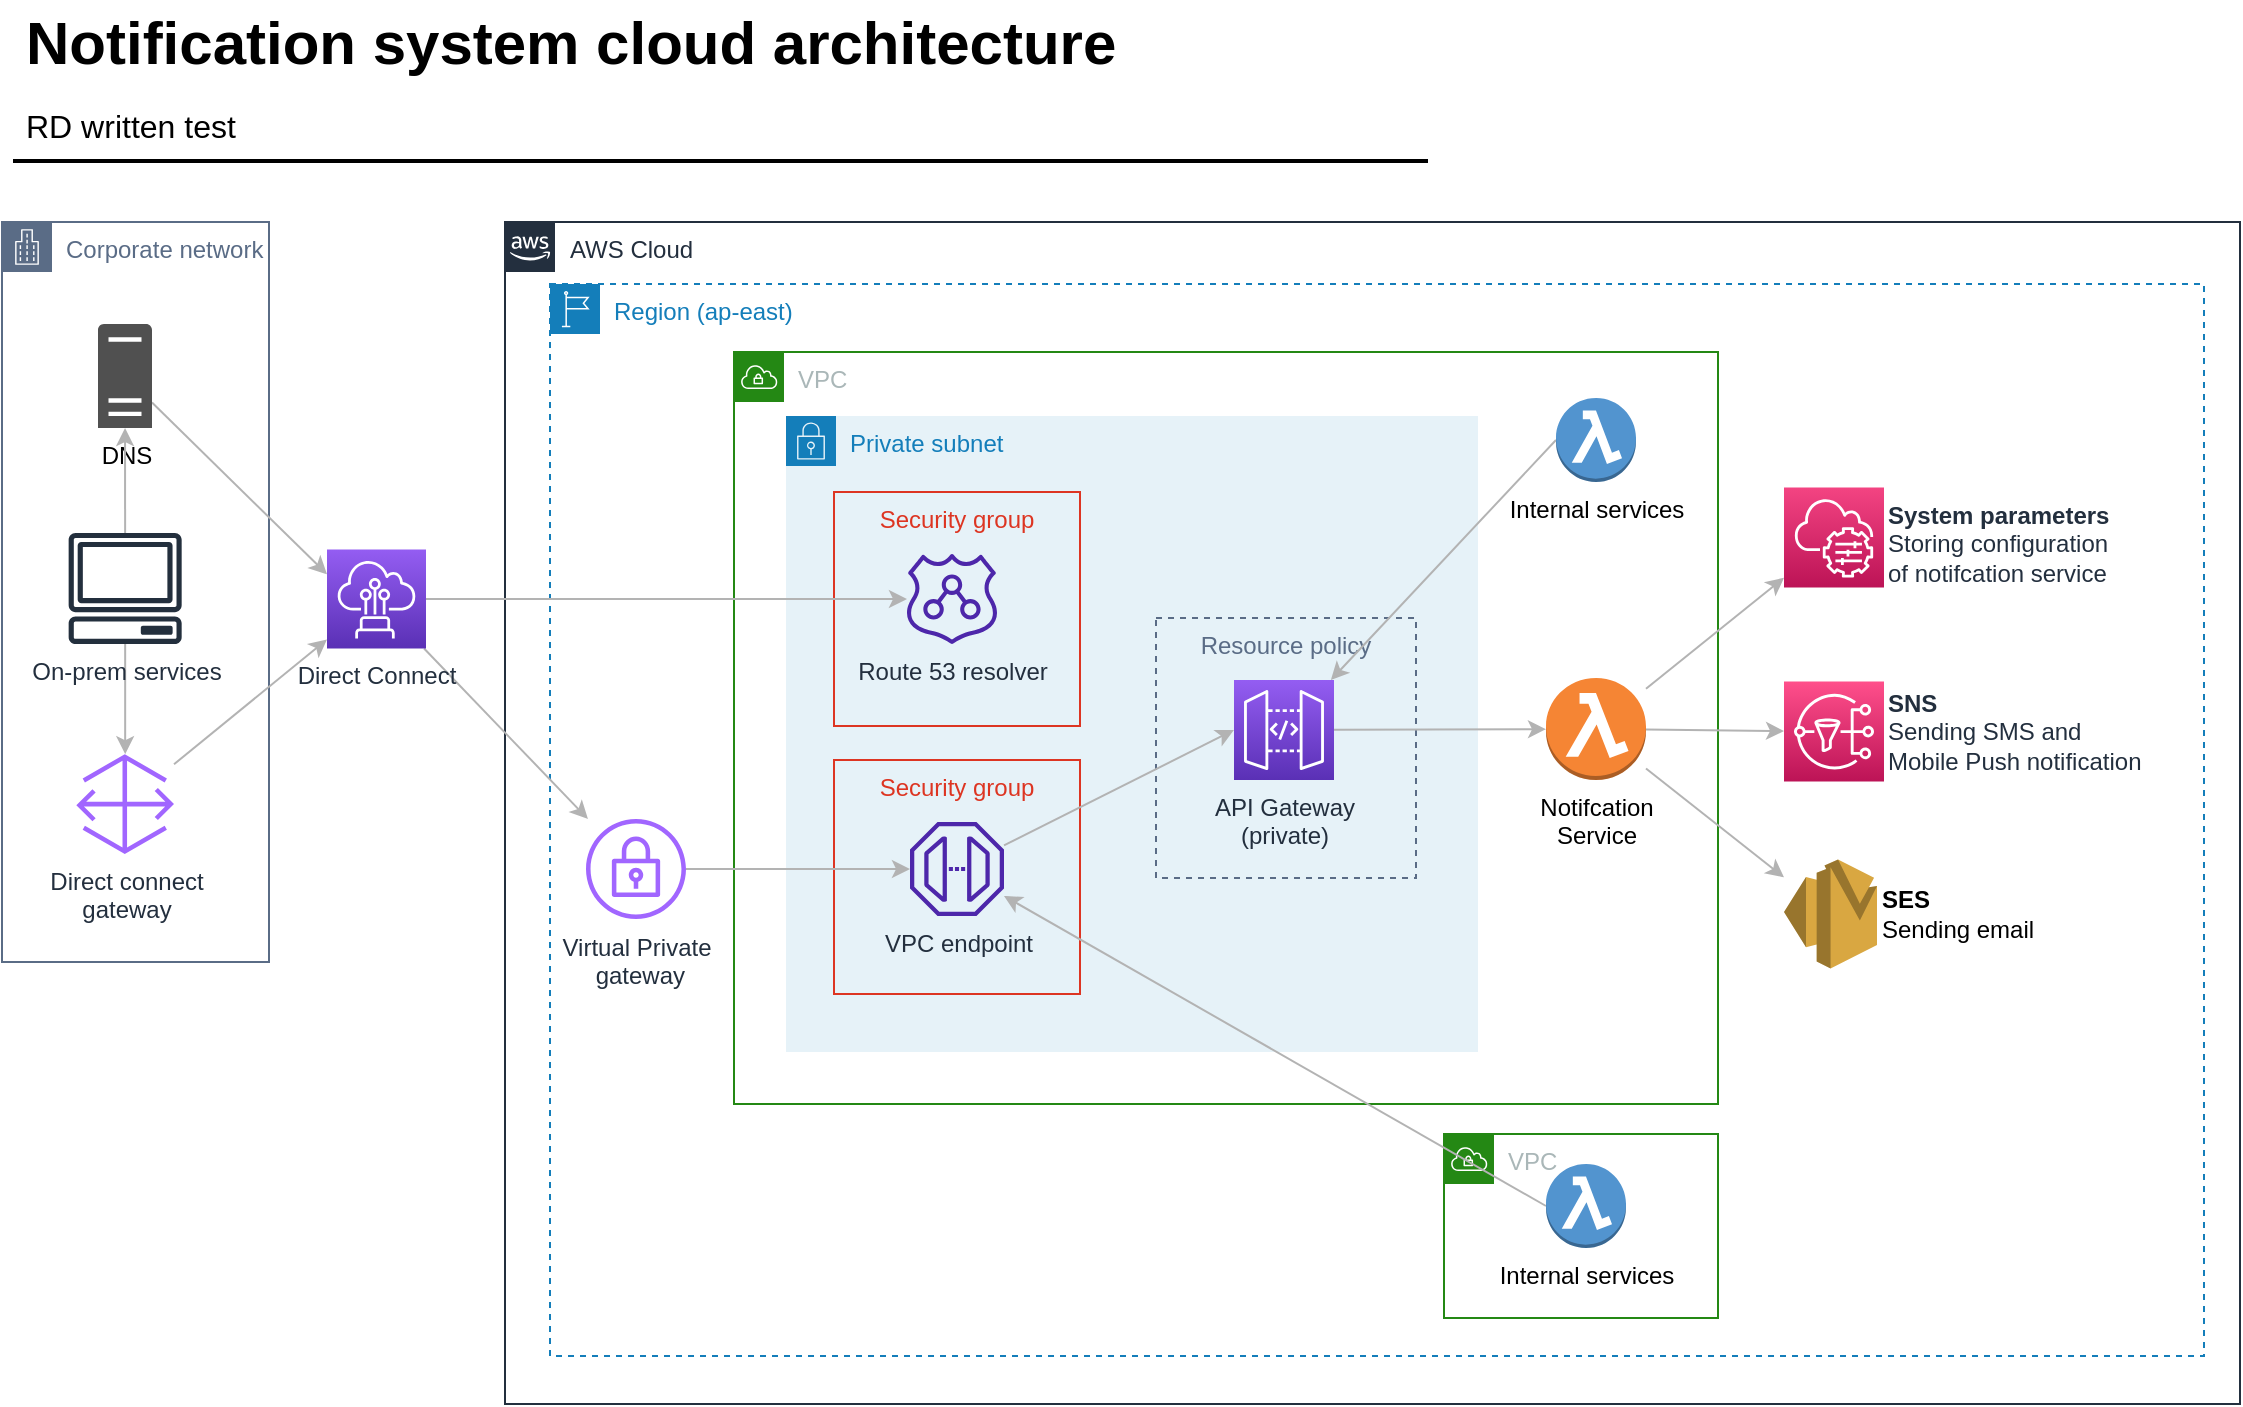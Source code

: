 <mxfile version="20.2.8" type="device"><diagram name="Cloud Architecture Design" id="4Psl4lAwhFBi-SNbYVKi"><mxGraphModel dx="1422" dy="706" grid="0" gridSize="10" guides="1" tooltips="1" connect="1" arrows="1" fold="1" page="1" pageScale="1" pageWidth="1169" pageHeight="827" math="0" shadow="0"><root><mxCell id="_wi9Hy1ye215OWHQNjNb-0"/><mxCell id="_wi9Hy1ye215OWHQNjNb-1" parent="_wi9Hy1ye215OWHQNjNb-0"/><mxCell id="_wi9Hy1ye215OWHQNjNb-2" value="AWS Cloud" style="points=[[0,0],[0.25,0],[0.5,0],[0.75,0],[1,0],[1,0.25],[1,0.5],[1,0.75],[1,1],[0.75,1],[0.5,1],[0.25,1],[0,1],[0,0.75],[0,0.5],[0,0.25]];outlineConnect=0;gradientColor=none;html=1;whiteSpace=wrap;fontSize=12;fontStyle=0;container=0;pointerEvents=0;collapsible=0;recursiveResize=0;shape=mxgraph.aws4.group;grIcon=mxgraph.aws4.group_aws_cloud_alt;strokeColor=#232F3E;fillColor=none;verticalAlign=top;align=left;spacingLeft=30;fontColor=#232F3E;dashed=0;" parent="_wi9Hy1ye215OWHQNjNb-1" vertex="1"><mxGeometry x="278.5" y="137" width="867.5" height="591" as="geometry"/></mxCell><mxCell id="_wi9Hy1ye215OWHQNjNb-7" value="Notification system cloud architecture&lt;br&gt;" style="text;html=1;resizable=0;points=[];autosize=1;align=left;verticalAlign=top;spacingTop=-4;fontSize=30;fontStyle=1;labelBackgroundColor=none;" parent="_wi9Hy1ye215OWHQNjNb-1" vertex="1"><mxGeometry x="36.5" y="26.5" width="555" height="36" as="geometry"/></mxCell><mxCell id="_wi9Hy1ye215OWHQNjNb-8" value="RD written test" style="text;html=1;resizable=0;points=[];autosize=1;align=left;verticalAlign=top;spacingTop=-4;fontSize=16;labelBackgroundColor=none;" parent="_wi9Hy1ye215OWHQNjNb-1" vertex="1"><mxGeometry x="36.5" y="76.5" width="115" height="19" as="geometry"/></mxCell><mxCell id="_wi9Hy1ye215OWHQNjNb-9" value="" style="line;strokeWidth=2;html=1;fontSize=14;labelBackgroundColor=none;" parent="_wi9Hy1ye215OWHQNjNb-1" vertex="1"><mxGeometry x="32.5" y="101.5" width="707.5" height="10" as="geometry"/></mxCell><mxCell id="wzgFjZAL_7gUQZJr3vZ7-142" value="Region (ap-east)" style="points=[[0,0],[0.25,0],[0.5,0],[0.75,0],[1,0],[1,0.25],[1,0.5],[1,0.75],[1,1],[0.75,1],[0.5,1],[0.25,1],[0,1],[0,0.75],[0,0.5],[0,0.25]];outlineConnect=0;gradientColor=none;html=1;whiteSpace=wrap;fontSize=12;fontStyle=0;container=1;pointerEvents=0;collapsible=0;recursiveResize=0;shape=mxgraph.aws4.group;grIcon=mxgraph.aws4.group_region;strokeColor=#147EBA;fillColor=none;verticalAlign=top;align=left;spacingLeft=30;fontColor=#147EBA;dashed=1;glass=0;" parent="_wi9Hy1ye215OWHQNjNb-1" vertex="1"><mxGeometry x="301" y="168" width="827" height="536" as="geometry"/></mxCell><mxCell id="ckcFjPnfyFEBa2uKehqr-3" value="Virtual Private&lt;br&gt;&amp;nbsp;gateway" style="sketch=0;outlineConnect=0;fontColor=#232F3E;gradientColor=none;fillColor=#A166FF;strokeColor=none;dashed=0;verticalLabelPosition=bottom;verticalAlign=top;align=center;html=1;fontSize=12;fontStyle=0;aspect=fixed;pointerEvents=1;shape=mxgraph.aws4.vpn_gateway;" parent="wzgFjZAL_7gUQZJr3vZ7-142" vertex="1"><mxGeometry x="18" y="267.5" width="50" height="50" as="geometry"/></mxCell><mxCell id="0rXaRroP_jE1wtR88Hih-2" value="Private subnet" style="points=[[0,0],[0.25,0],[0.5,0],[0.75,0],[1,0],[1,0.25],[1,0.5],[1,0.75],[1,1],[0.75,1],[0.5,1],[0.25,1],[0,1],[0,0.75],[0,0.5],[0,0.25]];outlineConnect=0;gradientColor=none;html=1;whiteSpace=wrap;fontSize=12;fontStyle=0;container=1;pointerEvents=0;collapsible=0;recursiveResize=0;shape=mxgraph.aws4.group;grIcon=mxgraph.aws4.group_security_group;grStroke=0;strokeColor=#147EBA;fillColor=#E6F2F8;verticalAlign=top;align=left;spacingLeft=30;fontColor=#147EBA;dashed=0;" parent="wzgFjZAL_7gUQZJr3vZ7-142" vertex="1"><mxGeometry x="118" y="66" width="346" height="318" as="geometry"/></mxCell><mxCell id="0rXaRroP_jE1wtR88Hih-6" value="Security group" style="fillColor=none;strokeColor=#DD3522;verticalAlign=top;fontStyle=0;fontColor=#DD3522;" parent="wzgFjZAL_7gUQZJr3vZ7-142" vertex="1"><mxGeometry x="142" y="238" width="123" height="117" as="geometry"/></mxCell><mxCell id="0rXaRroP_jE1wtR88Hih-4" value="Security group" style="fillColor=none;strokeColor=#DD3522;verticalAlign=top;fontStyle=0;fontColor=#DD3522;" parent="wzgFjZAL_7gUQZJr3vZ7-142" vertex="1"><mxGeometry x="142" y="104" width="123" height="117" as="geometry"/></mxCell><mxCell id="0rXaRroP_jE1wtR88Hih-3" value="Resource policy" style="fillColor=none;strokeColor=#5A6C86;dashed=1;verticalAlign=top;fontStyle=0;fontColor=#5A6C86;" parent="wzgFjZAL_7gUQZJr3vZ7-142" vertex="1"><mxGeometry x="303" y="167" width="130" height="130" as="geometry"/></mxCell><mxCell id="0rXaRroP_jE1wtR88Hih-10" value="&lt;b&gt;SNS&lt;/b&gt;&lt;br&gt;Sending SMS and&amp;nbsp;&lt;br&gt;Mobile Push notification" style="sketch=0;points=[[0,0,0],[0.25,0,0],[0.5,0,0],[0.75,0,0],[1,0,0],[0,1,0],[0.25,1,0],[0.5,1,0],[0.75,1,0],[1,1,0],[0,0.25,0],[0,0.5,0],[0,0.75,0],[1,0.25,0],[1,0.5,0],[1,0.75,0]];outlineConnect=0;fontColor=#232F3E;gradientColor=#FF4F8B;gradientDirection=north;fillColor=#BC1356;strokeColor=#ffffff;dashed=0;verticalLabelPosition=middle;verticalAlign=middle;align=left;html=1;fontSize=12;fontStyle=0;aspect=fixed;shape=mxgraph.aws4.resourceIcon;resIcon=mxgraph.aws4.sns;labelPosition=right;" parent="wzgFjZAL_7gUQZJr3vZ7-142" vertex="1"><mxGeometry x="617" y="198.8" width="50" height="50" as="geometry"/></mxCell><mxCell id="0rXaRroP_jE1wtR88Hih-11" value="SES&lt;br&gt;&lt;span style=&quot;font-weight: normal;&quot;&gt;Sending email&lt;/span&gt;" style="outlineConnect=0;dashed=0;verticalLabelPosition=middle;verticalAlign=middle;align=left;html=1;shape=mxgraph.aws3.ses;fillColor=#D9A741;gradientColor=none;labelPosition=right;fontStyle=1" parent="wzgFjZAL_7gUQZJr3vZ7-142" vertex="1"><mxGeometry x="617" y="287.8" width="46.5" height="54.4" as="geometry"/></mxCell><mxCell id="0rXaRroP_jE1wtR88Hih-13" value="&lt;b&gt;System parameters&lt;/b&gt;&lt;br&gt;Storing configuration&lt;br&gt;of notifcation service" style="sketch=0;points=[[0,0,0],[0.25,0,0],[0.5,0,0],[0.75,0,0],[1,0,0],[0,1,0],[0.25,1,0],[0.5,1,0],[0.75,1,0],[1,1,0],[0,0.25,0],[0,0.5,0],[0,0.75,0],[1,0.25,0],[1,0.5,0],[1,0.75,0]];points=[[0,0,0],[0.25,0,0],[0.5,0,0],[0.75,0,0],[1,0,0],[0,1,0],[0.25,1,0],[0.5,1,0],[0.75,1,0],[1,1,0],[0,0.25,0],[0,0.5,0],[0,0.75,0],[1,0.25,0],[1,0.5,0],[1,0.75,0]];outlineConnect=0;fontColor=#232F3E;gradientColor=#F34482;gradientDirection=north;fillColor=#BC1356;strokeColor=#ffffff;dashed=0;verticalLabelPosition=middle;verticalAlign=top;align=left;html=1;fontSize=12;fontStyle=0;aspect=fixed;shape=mxgraph.aws4.resourceIcon;resIcon=mxgraph.aws4.systems_manager;labelPosition=right;" parent="wzgFjZAL_7gUQZJr3vZ7-142" vertex="1"><mxGeometry x="617" y="101.8" width="50" height="50" as="geometry"/></mxCell><mxCell id="LgH0LYM2CRazUS6Iqx3K-3" value="VPC" style="points=[[0,0],[0.25,0],[0.5,0],[0.75,0],[1,0],[1,0.25],[1,0.5],[1,0.75],[1,1],[0.75,1],[0.5,1],[0.25,1],[0,1],[0,0.75],[0,0.5],[0,0.25]];outlineConnect=0;gradientColor=none;html=1;whiteSpace=wrap;fontSize=12;fontStyle=0;container=0;pointerEvents=0;collapsible=0;recursiveResize=0;shape=mxgraph.aws4.group;grIcon=mxgraph.aws4.group_vpc;strokeColor=#248814;fillColor=none;verticalAlign=top;align=left;spacingLeft=30;fontColor=#AAB7B8;dashed=0;glass=0;" parent="wzgFjZAL_7gUQZJr3vZ7-142" vertex="1"><mxGeometry x="92" y="34" width="492" height="376" as="geometry"/></mxCell><mxCell id="0rXaRroP_jE1wtR88Hih-0" value="Route 53 resolver" style="sketch=0;outlineConnect=0;fontColor=#232F3E;gradientColor=none;fillColor=#4D27AA;strokeColor=none;dashed=0;verticalLabelPosition=bottom;verticalAlign=top;align=center;html=1;fontSize=12;fontStyle=0;aspect=fixed;pointerEvents=1;shape=mxgraph.aws4.route_53_resolver;" parent="wzgFjZAL_7gUQZJr3vZ7-142" vertex="1"><mxGeometry x="178.5" y="135" width="45" height="45" as="geometry"/></mxCell><mxCell id="0rXaRroP_jE1wtR88Hih-5" value="VPC endpoint" style="sketch=0;outlineConnect=0;fontColor=#232F3E;gradientColor=none;fillColor=#4D27AA;strokeColor=none;dashed=0;verticalLabelPosition=bottom;verticalAlign=top;align=center;html=1;fontSize=12;fontStyle=0;aspect=fixed;pointerEvents=1;shape=mxgraph.aws4.endpoint;" parent="wzgFjZAL_7gUQZJr3vZ7-142" vertex="1"><mxGeometry x="180" y="269" width="47" height="47" as="geometry"/></mxCell><mxCell id="0rXaRroP_jE1wtR88Hih-27" style="edgeStyle=none;rounded=0;orthogonalLoop=1;jettySize=auto;html=1;strokeColor=#B3B3B3;" parent="wzgFjZAL_7gUQZJr3vZ7-142" source="ckcFjPnfyFEBa2uKehqr-3" target="0rXaRroP_jE1wtR88Hih-5" edge="1"><mxGeometry relative="1" as="geometry"/></mxCell><mxCell id="0rXaRroP_jE1wtR88Hih-7" value="API Gateway &lt;br&gt;(private)" style="sketch=0;points=[[0,0,0],[0.25,0,0],[0.5,0,0],[0.75,0,0],[1,0,0],[0,1,0],[0.25,1,0],[0.5,1,0],[0.75,1,0],[1,1,0],[0,0.25,0],[0,0.5,0],[0,0.75,0],[1,0.25,0],[1,0.5,0],[1,0.75,0]];outlineConnect=0;fontColor=#232F3E;gradientColor=#945DF2;gradientDirection=north;fillColor=#5A30B5;strokeColor=#ffffff;dashed=0;verticalLabelPosition=bottom;verticalAlign=top;align=center;html=1;fontSize=12;fontStyle=0;aspect=fixed;shape=mxgraph.aws4.resourceIcon;resIcon=mxgraph.aws4.api_gateway;" parent="wzgFjZAL_7gUQZJr3vZ7-142" vertex="1"><mxGeometry x="342" y="198" width="50" height="50" as="geometry"/></mxCell><mxCell id="0rXaRroP_jE1wtR88Hih-20" style="edgeStyle=none;rounded=0;orthogonalLoop=1;jettySize=auto;html=1;entryX=0;entryY=0.5;entryDx=0;entryDy=0;entryPerimeter=0;strokeColor=#B3B3B3;" parent="wzgFjZAL_7gUQZJr3vZ7-142" source="0rXaRroP_jE1wtR88Hih-5" target="0rXaRroP_jE1wtR88Hih-7" edge="1"><mxGeometry relative="1" as="geometry"/></mxCell><mxCell id="0rXaRroP_jE1wtR88Hih-16" style="edgeStyle=none;rounded=0;orthogonalLoop=1;jettySize=auto;html=1;fillColor=#f5f5f5;strokeColor=#B3B3B3;" parent="wzgFjZAL_7gUQZJr3vZ7-142" source="0rXaRroP_jE1wtR88Hih-8" target="0rXaRroP_jE1wtR88Hih-13" edge="1"><mxGeometry relative="1" as="geometry"/></mxCell><mxCell id="0rXaRroP_jE1wtR88Hih-17" style="edgeStyle=none;rounded=0;orthogonalLoop=1;jettySize=auto;html=1;strokeColor=#B3B3B3;" parent="wzgFjZAL_7gUQZJr3vZ7-142" source="0rXaRroP_jE1wtR88Hih-8" target="0rXaRroP_jE1wtR88Hih-10" edge="1"><mxGeometry relative="1" as="geometry"/></mxCell><mxCell id="0rXaRroP_jE1wtR88Hih-18" style="edgeStyle=none;rounded=0;orthogonalLoop=1;jettySize=auto;html=1;strokeColor=#B3B3B3;" parent="wzgFjZAL_7gUQZJr3vZ7-142" source="0rXaRroP_jE1wtR88Hih-8" target="0rXaRroP_jE1wtR88Hih-11" edge="1"><mxGeometry relative="1" as="geometry"/></mxCell><mxCell id="0rXaRroP_jE1wtR88Hih-8" value="Notifcation &lt;br&gt;Service" style="outlineConnect=0;dashed=0;verticalLabelPosition=bottom;verticalAlign=top;align=center;html=1;shape=mxgraph.aws3.lambda_function;fillColor=#F58534;gradientColor=none;" parent="wzgFjZAL_7gUQZJr3vZ7-142" vertex="1"><mxGeometry x="498" y="197" width="50" height="51" as="geometry"/></mxCell><mxCell id="0rXaRroP_jE1wtR88Hih-15" style="rounded=0;orthogonalLoop=1;jettySize=auto;html=1;fillColor=#f5f5f5;strokeColor=#B3B3B3;" parent="wzgFjZAL_7gUQZJr3vZ7-142" source="0rXaRroP_jE1wtR88Hih-7" target="0rXaRroP_jE1wtR88Hih-8" edge="1"><mxGeometry relative="1" as="geometry"/></mxCell><mxCell id="0rXaRroP_jE1wtR88Hih-33" value="VPC" style="points=[[0,0],[0.25,0],[0.5,0],[0.75,0],[1,0],[1,0.25],[1,0.5],[1,0.75],[1,1],[0.75,1],[0.5,1],[0.25,1],[0,1],[0,0.75],[0,0.5],[0,0.25]];outlineConnect=0;gradientColor=none;html=1;whiteSpace=wrap;fontSize=12;fontStyle=0;container=0;pointerEvents=0;collapsible=0;recursiveResize=0;shape=mxgraph.aws4.group;grIcon=mxgraph.aws4.group_vpc;strokeColor=#248814;fillColor=none;verticalAlign=top;align=left;spacingLeft=30;fontColor=#AAB7B8;dashed=0;glass=0;" parent="wzgFjZAL_7gUQZJr3vZ7-142" vertex="1"><mxGeometry x="447" y="425" width="137" height="92" as="geometry"/></mxCell><mxCell id="0rXaRroP_jE1wtR88Hih-35" style="edgeStyle=none;rounded=0;orthogonalLoop=1;jettySize=auto;html=1;strokeColor=#B3B3B3;exitX=0;exitY=0.5;exitDx=0;exitDy=0;exitPerimeter=0;" parent="wzgFjZAL_7gUQZJr3vZ7-142" source="0rXaRroP_jE1wtR88Hih-38" target="0rXaRroP_jE1wtR88Hih-7" edge="1"><mxGeometry relative="1" as="geometry"><mxPoint x="498" y="96.685" as="sourcePoint"/></mxGeometry></mxCell><mxCell id="0rXaRroP_jE1wtR88Hih-37" style="edgeStyle=none;rounded=0;orthogonalLoop=1;jettySize=auto;html=1;strokeColor=#B3B3B3;exitX=0;exitY=0.5;exitDx=0;exitDy=0;exitPerimeter=0;" parent="wzgFjZAL_7gUQZJr3vZ7-142" source="0rXaRroP_jE1wtR88Hih-39" target="0rXaRroP_jE1wtR88Hih-5" edge="1"><mxGeometry relative="1" as="geometry"><mxPoint x="493" y="455.163" as="sourcePoint"/></mxGeometry></mxCell><mxCell id="0rXaRroP_jE1wtR88Hih-38" value="Internal services" style="outlineConnect=0;dashed=0;verticalLabelPosition=bottom;verticalAlign=top;align=center;html=1;shape=mxgraph.aws3.lambda_function;fillColor=#5294CF;gradientColor=none;" parent="wzgFjZAL_7gUQZJr3vZ7-142" vertex="1"><mxGeometry x="503" y="57" width="40" height="42" as="geometry"/></mxCell><mxCell id="0rXaRroP_jE1wtR88Hih-39" value="Internal services" style="outlineConnect=0;dashed=0;verticalLabelPosition=bottom;verticalAlign=top;align=center;html=1;shape=mxgraph.aws3.lambda_function;fillColor=#5294CF;gradientColor=none;" parent="wzgFjZAL_7gUQZJr3vZ7-142" vertex="1"><mxGeometry x="498" y="440" width="40" height="42" as="geometry"/></mxCell><mxCell id="ckcFjPnfyFEBa2uKehqr-2" value="Corporate network" style="points=[[0,0],[0.25,0],[0.5,0],[0.75,0],[1,0],[1,0.25],[1,0.5],[1,0.75],[1,1],[0.75,1],[0.5,1],[0.25,1],[0,1],[0,0.75],[0,0.5],[0,0.25]];outlineConnect=0;gradientColor=none;html=1;whiteSpace=wrap;fontSize=12;fontStyle=0;shape=mxgraph.aws4.group;grIcon=mxgraph.aws4.group_corporate_data_center;strokeColor=#5A6C86;fillColor=none;verticalAlign=top;align=left;spacingLeft=30;fontColor=#5A6C86;dashed=0;" parent="_wi9Hy1ye215OWHQNjNb-1" vertex="1"><mxGeometry x="27" y="137" width="133.5" height="370" as="geometry"/></mxCell><mxCell id="0rXaRroP_jE1wtR88Hih-22" style="edgeStyle=none;rounded=0;orthogonalLoop=1;jettySize=auto;html=1;strokeColor=#B3B3B3;" parent="_wi9Hy1ye215OWHQNjNb-1" source="ckcFjPnfyFEBa2uKehqr-4" target="0rXaRroP_jE1wtR88Hih-0" edge="1"><mxGeometry relative="1" as="geometry"><mxPoint x="228.5" y="317" as="sourcePoint"/></mxGeometry></mxCell><mxCell id="0rXaRroP_jE1wtR88Hih-23" style="edgeStyle=none;rounded=0;orthogonalLoop=1;jettySize=auto;html=1;strokeColor=#B3B3B3;" parent="_wi9Hy1ye215OWHQNjNb-1" source="ckcFjPnfyFEBa2uKehqr-4" target="ckcFjPnfyFEBa2uKehqr-3" edge="1"><mxGeometry relative="1" as="geometry"/></mxCell><mxCell id="ckcFjPnfyFEBa2uKehqr-4" value="Direct Connect" style="sketch=0;points=[[0,0,0],[0.25,0,0],[0.5,0,0],[0.75,0,0],[1,0,0],[0,1,0],[0.25,1,0],[0.5,1,0],[0.75,1,0],[1,1,0],[0,0.25,0],[0,0.5,0],[0,0.75,0],[1,0.25,0],[1,0.5,0],[1,0.75,0]];outlineConnect=0;fontColor=#232F3E;gradientColor=#945DF2;gradientDirection=north;fillColor=#5A30B5;strokeColor=#ffffff;dashed=0;verticalLabelPosition=bottom;verticalAlign=top;align=center;html=1;fontSize=12;fontStyle=0;aspect=fixed;shape=mxgraph.aws4.resourceIcon;resIcon=mxgraph.aws4.direct_connect;" parent="_wi9Hy1ye215OWHQNjNb-1" vertex="1"><mxGeometry x="189.5" y="300.75" width="49.5" height="49.5" as="geometry"/></mxCell><mxCell id="0rXaRroP_jE1wtR88Hih-21" style="edgeStyle=none;rounded=0;orthogonalLoop=1;jettySize=auto;html=1;entryX=0;entryY=0.25;entryDx=0;entryDy=0;entryPerimeter=0;strokeColor=#B3B3B3;" parent="_wi9Hy1ye215OWHQNjNb-1" source="ckcFjPnfyFEBa2uKehqr-5" target="ckcFjPnfyFEBa2uKehqr-4" edge="1"><mxGeometry relative="1" as="geometry"/></mxCell><mxCell id="ckcFjPnfyFEBa2uKehqr-5" value="DNS" style="sketch=0;pointerEvents=1;shadow=0;dashed=0;html=1;strokeColor=none;fillColor=#505050;labelPosition=center;verticalLabelPosition=bottom;verticalAlign=top;outlineConnect=0;align=center;shape=mxgraph.office.servers.server_generic;" parent="_wi9Hy1ye215OWHQNjNb-1" vertex="1"><mxGeometry x="75" y="188" width="27" height="52" as="geometry"/></mxCell><mxCell id="0rXaRroP_jE1wtR88Hih-24" style="edgeStyle=none;rounded=0;orthogonalLoop=1;jettySize=auto;html=1;strokeColor=#B3B3B3;" parent="_wi9Hy1ye215OWHQNjNb-1" source="ckcFjPnfyFEBa2uKehqr-6" target="ckcFjPnfyFEBa2uKehqr-4" edge="1"><mxGeometry relative="1" as="geometry"/></mxCell><mxCell id="ckcFjPnfyFEBa2uKehqr-6" value="Direct connect&lt;br&gt;gateway" style="sketch=0;outlineConnect=0;fontColor=#232F3E;gradientColor=none;fillColor=#A166FF;strokeColor=none;dashed=0;verticalLabelPosition=bottom;verticalAlign=top;align=center;html=1;fontSize=12;fontStyle=0;aspect=fixed;pointerEvents=1;shape=mxgraph.aws4.gateway;" parent="_wi9Hy1ye215OWHQNjNb-1" vertex="1"><mxGeometry x="64.16" y="403" width="48.84" height="50.13" as="geometry"/></mxCell><mxCell id="0rXaRroP_jE1wtR88Hih-25" style="edgeStyle=none;rounded=0;orthogonalLoop=1;jettySize=auto;html=1;strokeColor=#B3B3B3;" parent="_wi9Hy1ye215OWHQNjNb-1" source="0rXaRroP_jE1wtR88Hih-1" target="ckcFjPnfyFEBa2uKehqr-5" edge="1"><mxGeometry relative="1" as="geometry"/></mxCell><mxCell id="0rXaRroP_jE1wtR88Hih-26" value="" style="edgeStyle=none;rounded=0;orthogonalLoop=1;jettySize=auto;html=1;strokeColor=#B3B3B3;" parent="_wi9Hy1ye215OWHQNjNb-1" source="0rXaRroP_jE1wtR88Hih-1" target="ckcFjPnfyFEBa2uKehqr-6" edge="1"><mxGeometry relative="1" as="geometry"/></mxCell><mxCell id="0rXaRroP_jE1wtR88Hih-1" value="On-prem services&lt;br&gt;" style="sketch=0;outlineConnect=0;fontColor=#232F3E;gradientColor=none;fillColor=#232F3D;strokeColor=none;dashed=0;verticalLabelPosition=bottom;verticalAlign=top;align=center;html=1;fontSize=12;fontStyle=0;aspect=fixed;pointerEvents=1;shape=mxgraph.aws4.client;" parent="_wi9Hy1ye215OWHQNjNb-1" vertex="1"><mxGeometry x="60.08" y="292.46" width="57" height="55.54" as="geometry"/></mxCell></root></mxGraphModel></diagram></mxfile>